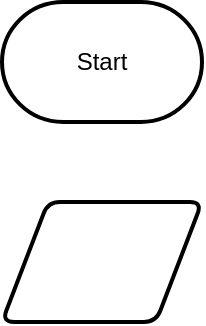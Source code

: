 <mxfile>
    <diagram id="cx9Dg9WVr52V_mPDCsB1" name="Page-1">
        <mxGraphModel dx="1074" dy="308" grid="1" gridSize="10" guides="1" tooltips="1" connect="1" arrows="1" fold="1" page="1" pageScale="1" pageWidth="827" pageHeight="1169" math="0" shadow="0">
            <root>
                <mxCell id="0"/>
                <mxCell id="1" parent="0"/>
                <mxCell id="2" value="Start" style="strokeWidth=2;html=1;shape=mxgraph.flowchart.terminator;whiteSpace=wrap;" vertex="1" parent="1">
                    <mxGeometry x="360" y="130" width="100" height="60" as="geometry"/>
                </mxCell>
                <mxCell id="3" value="" style="shape=parallelogram;html=1;strokeWidth=2;perimeter=parallelogramPerimeter;whiteSpace=wrap;rounded=1;arcSize=12;size=0.23;" vertex="1" parent="1">
                    <mxGeometry x="360" y="230" width="100" height="60" as="geometry"/>
                </mxCell>
            </root>
        </mxGraphModel>
    </diagram>
</mxfile>